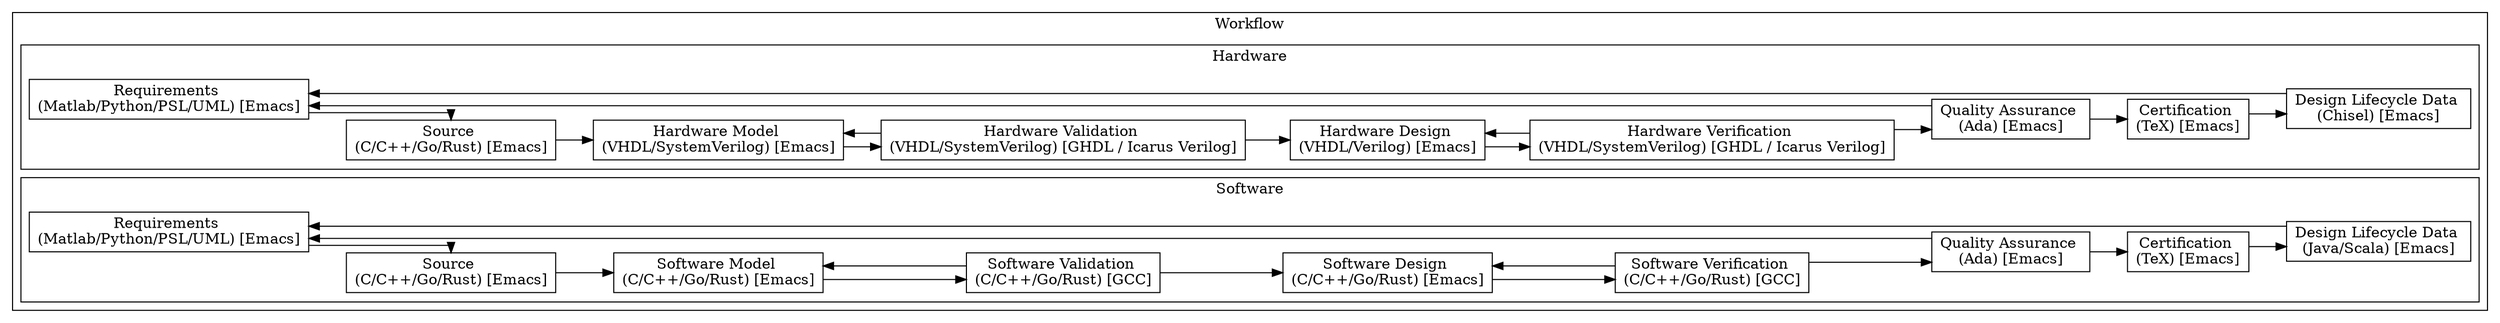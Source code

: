 digraph Project {
  // Introduction
  graph [rankdir = LR, splines=ortho];
  node[shape=record];

  // Blocks
  subgraph "cluster Workflow" { label = "Workflow";
    subgraph "cluster Hardware" { label = "Hardware";
      Requirements_HW[label="Requirements \n(Matlab/Python/PSL/UML) [Emacs]"];
      Source_HW[label="Source \n(C/C++/Go/Rust) [Emacs]"];
      Model_HW[label="Hardware Model \n(VHDL/SystemVerilog) [Emacs]"];
      Validation_HW[label="Hardware Validation \n(VHDL/SystemVerilog) [GHDL / Icarus Verilog]"];
      Design_HW[label="Hardware Design \n(VHDL/Verilog) [Emacs]"];
      Verification_HW[label="Hardware Verification \n(VHDL/SystemVerilog) [GHDL / Icarus Verilog]"];
      Quality_HW[label="Quality Assurance \n(Ada) [Emacs]"];
      Certification_HW[label="Certification \n(TeX) [Emacs]"];
      Lifecycle_HW[label="Design Lifecycle Data \n(Chisel) [Emacs]"];
    }
    subgraph "cluster Software" { label = "Software";
      Requirements_SW[label="Requirements \n(Matlab/Python/PSL/UML) [Emacs]"];
      Source_SW[label="Source \n(C/C++/Go/Rust) [Emacs]"];
      Model_SW[label="Software Model \n(C/C++/Go/Rust) [Emacs]"];
      Validation_SW[label="Software Validation \n(C/C++/Go/Rust) [GCC]"];
      Design_SW[label="Software Design \n(C/C++/Go/Rust) [Emacs]"];
      Verification_SW[label="Software Verification \n(C/C++/Go/Rust) [GCC]"];
      Quality_SW[label="Quality Assurance \n(Ada) [Emacs]"];
      Certification_SW[label="Certification \n(TeX) [Emacs]"];
      Lifecycle_SW[label="Design Lifecycle Data \n(Java/Scala) [Emacs]"];
    }
  }

  // Sequence
  Requirements_HW -> Source_HW;
  Source_HW -> Model_HW;
  Model_HW -> Validation_HW;
  Validation_HW -> Design_HW;
  Design_HW -> Verification_HW;
  Verification_HW -> Quality_HW;
  Quality_HW -> Certification_HW;
  Certification_HW -> Lifecycle_HW;
  Lifecycle_HW -> Requirements_HW;

  Requirements_SW -> Source_SW;
  Source_SW -> Model_SW;
  Model_SW -> Validation_SW;
  Validation_SW -> Design_SW;
  Design_SW -> Verification_SW;
  Verification_SW -> Quality_SW;
  Quality_SW -> Certification_SW;
  Certification_SW -> Lifecycle_SW;
  Lifecycle_SW -> Requirements_SW;

  // Feedback
  Validation_HW -> Model_HW;
  Verification_HW -> Design_HW;
  Quality_HW -> Requirements_HW;

  Validation_SW -> Model_SW;
  Verification_SW -> Design_SW;
  Quality_SW -> Requirements_SW;
}
